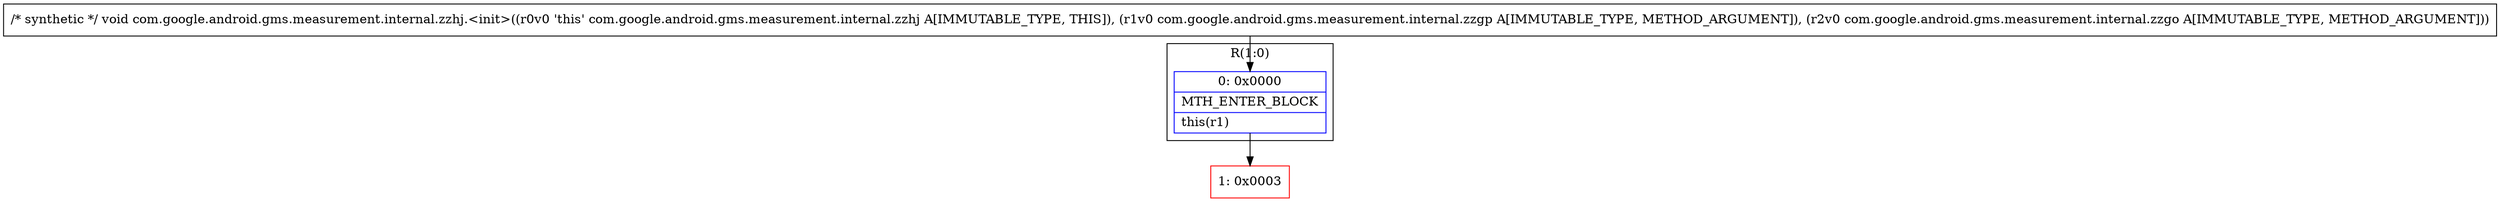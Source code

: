 digraph "CFG forcom.google.android.gms.measurement.internal.zzhj.\<init\>(Lcom\/google\/android\/gms\/measurement\/internal\/zzgp;Lcom\/google\/android\/gms\/measurement\/internal\/zzgo;)V" {
subgraph cluster_Region_1799416622 {
label = "R(1:0)";
node [shape=record,color=blue];
Node_0 [shape=record,label="{0\:\ 0x0000|MTH_ENTER_BLOCK\l|this(r1)\l}"];
}
Node_1 [shape=record,color=red,label="{1\:\ 0x0003}"];
MethodNode[shape=record,label="{\/* synthetic *\/ void com.google.android.gms.measurement.internal.zzhj.\<init\>((r0v0 'this' com.google.android.gms.measurement.internal.zzhj A[IMMUTABLE_TYPE, THIS]), (r1v0 com.google.android.gms.measurement.internal.zzgp A[IMMUTABLE_TYPE, METHOD_ARGUMENT]), (r2v0 com.google.android.gms.measurement.internal.zzgo A[IMMUTABLE_TYPE, METHOD_ARGUMENT])) }"];
MethodNode -> Node_0;
Node_0 -> Node_1;
}

